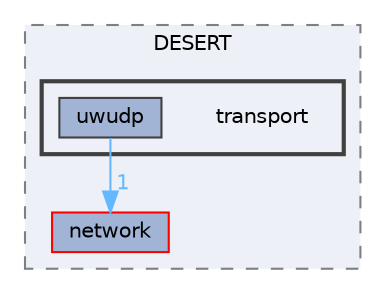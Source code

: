 digraph "transport"
{
 // LATEX_PDF_SIZE
  bgcolor="transparent";
  edge [fontname=Helvetica,fontsize=10,labelfontname=Helvetica,labelfontsize=10];
  node [fontname=Helvetica,fontsize=10,shape=box,height=0.2,width=0.4];
  compound=true
  subgraph clusterdir_e7958754c60e4a9db517b80ac9bd8bbf {
    graph [ bgcolor="#edf0f7", pencolor="grey50", label="DESERT", fontname=Helvetica,fontsize=10 style="filled,dashed", URL="dir_e7958754c60e4a9db517b80ac9bd8bbf.html",tooltip=""]
  dir_bce92bcee51198345c21c8b524b3c6a2 [label="network", fillcolor="#a2b4d6", color="red", style="filled", URL="dir_bce92bcee51198345c21c8b524b3c6a2.html",tooltip=""];
  subgraph clusterdir_ab3aa2eec868fc279541b9b5fcbc85e4 {
    graph [ bgcolor="#edf0f7", pencolor="grey25", label="", fontname=Helvetica,fontsize=10 style="filled,bold", URL="dir_ab3aa2eec868fc279541b9b5fcbc85e4.html",tooltip=""]
    dir_ab3aa2eec868fc279541b9b5fcbc85e4 [shape=plaintext, label="transport"];
  dir_7aa2ea2d0a534c3d98790a6b477e5042 [label="uwudp", fillcolor="#a2b4d6", color="grey25", style="filled", URL="dir_7aa2ea2d0a534c3d98790a6b477e5042.html",tooltip=""];
  }
  }
  dir_7aa2ea2d0a534c3d98790a6b477e5042->dir_bce92bcee51198345c21c8b524b3c6a2 [headlabel="1", labeldistance=1.5 headhref="dir_000100_000011.html" href="dir_000100_000011.html" color="steelblue1" fontcolor="steelblue1"];
}
